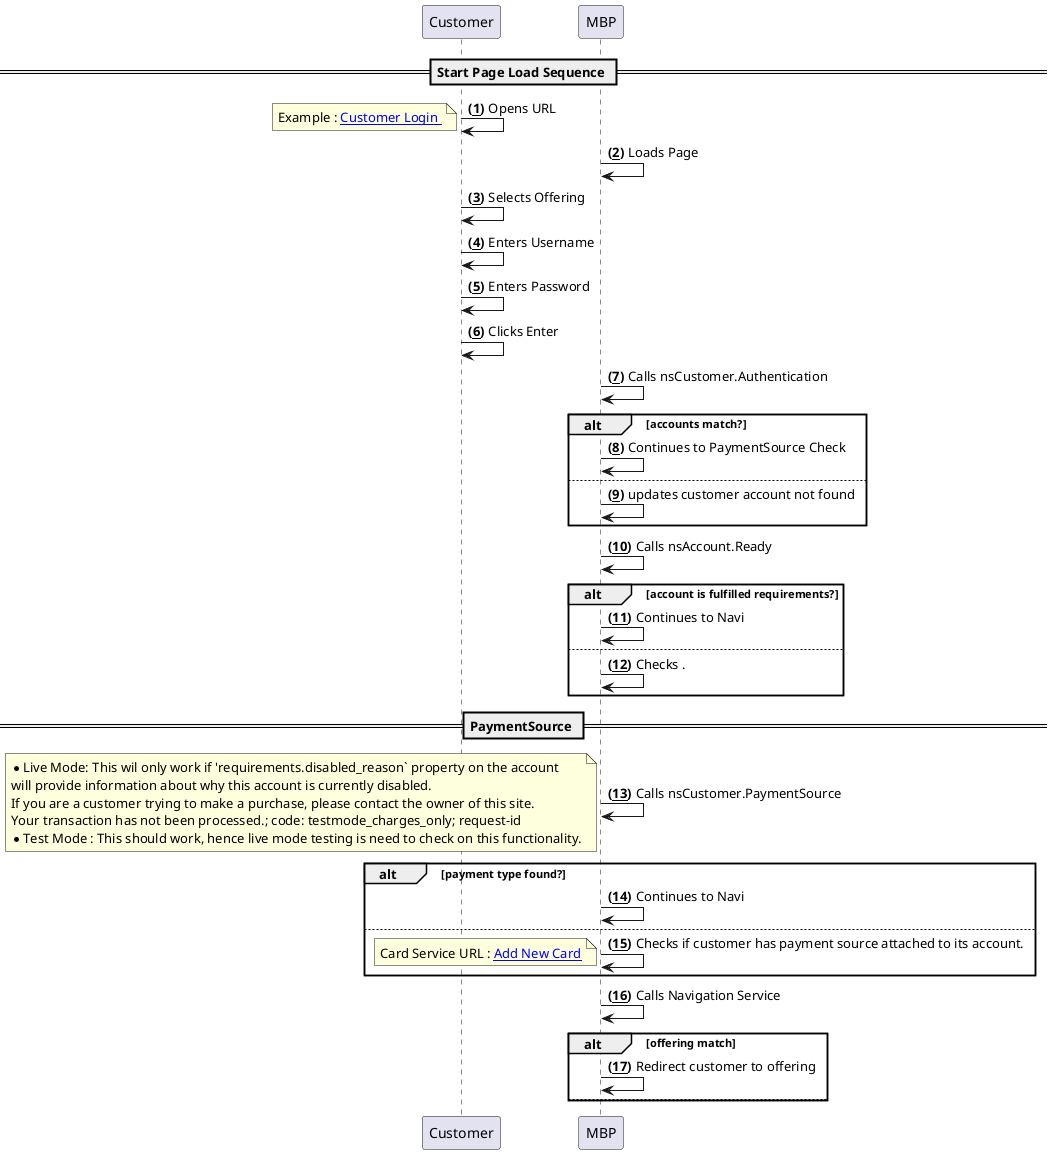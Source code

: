 @startuml
autonumber 1 "<b>(<u>##</u>)"

== Start Page Load Sequence ==
Customer -> Customer: Opens URL
note left
Example : [[http://localhost:8084/services/modules/stripe/customer/login/release/users.jsp?accountId=acct_1HQBy6CZKWKKKlql&customerId=cus_I0CMTb5QxR10Fa Customer Login ]]
end note

MBP -> MBP: Loads Page
Customer -> Customer: Selects Offering
Customer -> Customer: Enters Username
Customer -> Customer: Enters Password
Customer -> Customer: Clicks Enter

MBP -> MBP: Calls nsCustomer.Authentication
alt accounts match?
MBP -> MBP: Continues to PaymentSource Check
else
MBP -> MBP: updates customer account not found
end

MBP -> MBP: Calls nsAccount.Ready
alt account is fulfilled requirements?
MBP -> MBP: Continues to Navi
else
MBP -> MBP: Checks .
end

== PaymentSource ==


MBP -> MBP: Calls nsCustomer.PaymentSource
note left
* Live Mode: This wil only work if 'requirements.disabled_reason` property on the account
will provide information about why this account is currently disabled.
If you are a customer trying to make a purchase, please contact the owner of this site.
Your transaction has not been processed.; code: testmode_charges_only; request-id
* Test Mode : This should work, hence live mode testing is need to check on this functionality.
end note

alt payment type found?
MBP -> MBP: Continues to Navi
else
MBP -> MBP: Checks if customer has payment source attached to its account.
note left
Card Service URL : [[http://localhost:8084/services/modules/stripe/customer/cards/release/cards.jsp?accountId=acct_1HQBy6CZKWKKKlql&customerId=cus_I0CMTb5QxR10Fa&originId=customerLogin Add New Card]]
end note
end

MBP -> MBP: Calls Navigation Service
alt offering match
MBP -> MBP: Redirect customer to offering
else
end

@enduml